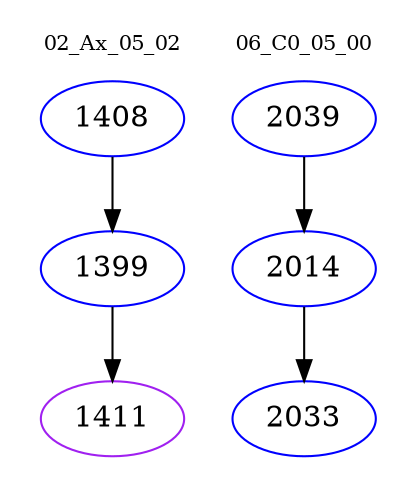 digraph{
subgraph cluster_0 {
color = white
label = "02_Ax_05_02";
fontsize=10;
T0_1408 [label="1408", color="blue"]
T0_1408 -> T0_1399 [color="black"]
T0_1399 [label="1399", color="blue"]
T0_1399 -> T0_1411 [color="black"]
T0_1411 [label="1411", color="purple"]
}
subgraph cluster_1 {
color = white
label = "06_C0_05_00";
fontsize=10;
T1_2039 [label="2039", color="blue"]
T1_2039 -> T1_2014 [color="black"]
T1_2014 [label="2014", color="blue"]
T1_2014 -> T1_2033 [color="black"]
T1_2033 [label="2033", color="blue"]
}
}
